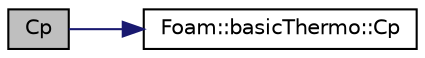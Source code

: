 digraph "Cp"
{
  bgcolor="transparent";
  edge [fontname="Helvetica",fontsize="10",labelfontname="Helvetica",labelfontsize="10"];
  node [fontname="Helvetica",fontsize="10",shape=record];
  rankdir="LR";
  Node1 [label="Cp",height=0.2,width=0.4,color="black", fillcolor="grey75", style="filled", fontcolor="black"];
  Node1 -> Node2 [color="midnightblue",fontsize="10",style="solid",fontname="Helvetica"];
  Node2 [label="Foam::basicThermo::Cp",height=0.2,width=0.4,color="black",URL="$a00120.html#a42085a867e9381e3b467a940a9a12d9f",tooltip="Heat capacity at constant pressure [J/kg/K]. "];
}
